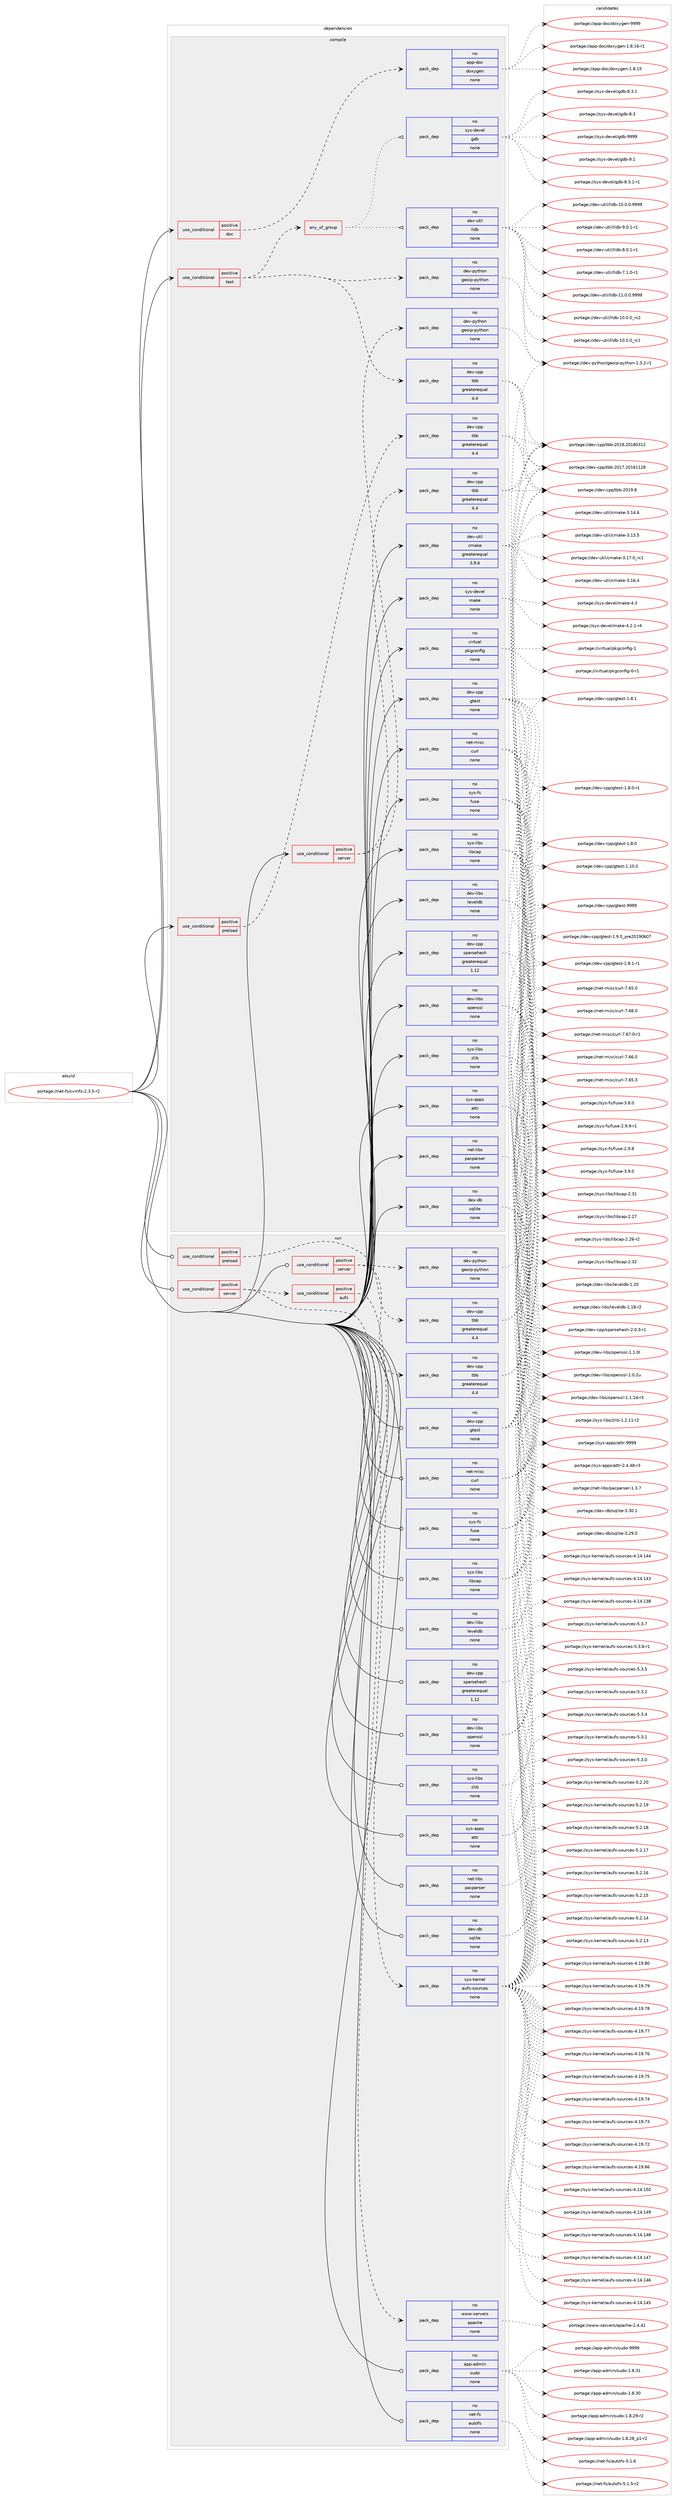 digraph prolog {

# *************
# Graph options
# *************

newrank=true;
concentrate=true;
compound=true;
graph [rankdir=LR,fontname=Helvetica,fontsize=10,ranksep=1.5];#, ranksep=2.5, nodesep=0.2];
edge  [arrowhead=vee];
node  [fontname=Helvetica,fontsize=10];

# **********
# The ebuild
# **********

subgraph cluster_leftcol {
color=gray;
rank=same;
label=<<i>ebuild</i>>;
id [label="portage://net-fs/cvmfs-2.3.5-r2", color=red, width=4, href="../net-fs/cvmfs-2.3.5-r2.svg"];
}

# ****************
# The dependencies
# ****************

subgraph cluster_midcol {
color=gray;
label=<<i>dependencies</i>>;
subgraph cluster_compile {
fillcolor="#eeeeee";
style=filled;
label=<<i>compile</i>>;
subgraph cond28926 {
dependency133233 [label=<<TABLE BORDER="0" CELLBORDER="1" CELLSPACING="0" CELLPADDING="4"><TR><TD ROWSPAN="3" CELLPADDING="10">use_conditional</TD></TR><TR><TD>positive</TD></TR><TR><TD>doc</TD></TR></TABLE>>, shape=none, color=red];
subgraph pack102016 {
dependency133234 [label=<<TABLE BORDER="0" CELLBORDER="1" CELLSPACING="0" CELLPADDING="4" WIDTH="220"><TR><TD ROWSPAN="6" CELLPADDING="30">pack_dep</TD></TR><TR><TD WIDTH="110">no</TD></TR><TR><TD>app-doc</TD></TR><TR><TD>doxygen</TD></TR><TR><TD>none</TD></TR><TR><TD></TD></TR></TABLE>>, shape=none, color=blue];
}
dependency133233:e -> dependency133234:w [weight=20,style="dashed",arrowhead="vee"];
}
id:e -> dependency133233:w [weight=20,style="solid",arrowhead="vee"];
subgraph cond28927 {
dependency133235 [label=<<TABLE BORDER="0" CELLBORDER="1" CELLSPACING="0" CELLPADDING="4"><TR><TD ROWSPAN="3" CELLPADDING="10">use_conditional</TD></TR><TR><TD>positive</TD></TR><TR><TD>preload</TD></TR></TABLE>>, shape=none, color=red];
subgraph pack102017 {
dependency133236 [label=<<TABLE BORDER="0" CELLBORDER="1" CELLSPACING="0" CELLPADDING="4" WIDTH="220"><TR><TD ROWSPAN="6" CELLPADDING="30">pack_dep</TD></TR><TR><TD WIDTH="110">no</TD></TR><TR><TD>dev-cpp</TD></TR><TR><TD>tbb</TD></TR><TR><TD>greaterequal</TD></TR><TR><TD>4.4</TD></TR></TABLE>>, shape=none, color=blue];
}
dependency133235:e -> dependency133236:w [weight=20,style="dashed",arrowhead="vee"];
}
id:e -> dependency133235:w [weight=20,style="solid",arrowhead="vee"];
subgraph cond28928 {
dependency133237 [label=<<TABLE BORDER="0" CELLBORDER="1" CELLSPACING="0" CELLPADDING="4"><TR><TD ROWSPAN="3" CELLPADDING="10">use_conditional</TD></TR><TR><TD>positive</TD></TR><TR><TD>server</TD></TR></TABLE>>, shape=none, color=red];
subgraph pack102018 {
dependency133238 [label=<<TABLE BORDER="0" CELLBORDER="1" CELLSPACING="0" CELLPADDING="4" WIDTH="220"><TR><TD ROWSPAN="6" CELLPADDING="30">pack_dep</TD></TR><TR><TD WIDTH="110">no</TD></TR><TR><TD>dev-cpp</TD></TR><TR><TD>tbb</TD></TR><TR><TD>greaterequal</TD></TR><TR><TD>4.4</TD></TR></TABLE>>, shape=none, color=blue];
}
dependency133237:e -> dependency133238:w [weight=20,style="dashed",arrowhead="vee"];
subgraph pack102019 {
dependency133239 [label=<<TABLE BORDER="0" CELLBORDER="1" CELLSPACING="0" CELLPADDING="4" WIDTH="220"><TR><TD ROWSPAN="6" CELLPADDING="30">pack_dep</TD></TR><TR><TD WIDTH="110">no</TD></TR><TR><TD>dev-python</TD></TR><TR><TD>geoip-python</TD></TR><TR><TD>none</TD></TR><TR><TD></TD></TR></TABLE>>, shape=none, color=blue];
}
dependency133237:e -> dependency133239:w [weight=20,style="dashed",arrowhead="vee"];
}
id:e -> dependency133237:w [weight=20,style="solid",arrowhead="vee"];
subgraph cond28929 {
dependency133240 [label=<<TABLE BORDER="0" CELLBORDER="1" CELLSPACING="0" CELLPADDING="4"><TR><TD ROWSPAN="3" CELLPADDING="10">use_conditional</TD></TR><TR><TD>positive</TD></TR><TR><TD>test</TD></TR></TABLE>>, shape=none, color=red];
subgraph pack102020 {
dependency133241 [label=<<TABLE BORDER="0" CELLBORDER="1" CELLSPACING="0" CELLPADDING="4" WIDTH="220"><TR><TD ROWSPAN="6" CELLPADDING="30">pack_dep</TD></TR><TR><TD WIDTH="110">no</TD></TR><TR><TD>dev-python</TD></TR><TR><TD>geoip-python</TD></TR><TR><TD>none</TD></TR><TR><TD></TD></TR></TABLE>>, shape=none, color=blue];
}
dependency133240:e -> dependency133241:w [weight=20,style="dashed",arrowhead="vee"];
subgraph pack102021 {
dependency133242 [label=<<TABLE BORDER="0" CELLBORDER="1" CELLSPACING="0" CELLPADDING="4" WIDTH="220"><TR><TD ROWSPAN="6" CELLPADDING="30">pack_dep</TD></TR><TR><TD WIDTH="110">no</TD></TR><TR><TD>dev-cpp</TD></TR><TR><TD>tbb</TD></TR><TR><TD>greaterequal</TD></TR><TR><TD>4.4</TD></TR></TABLE>>, shape=none, color=blue];
}
dependency133240:e -> dependency133242:w [weight=20,style="dashed",arrowhead="vee"];
subgraph any2164 {
dependency133243 [label=<<TABLE BORDER="0" CELLBORDER="1" CELLSPACING="0" CELLPADDING="4"><TR><TD CELLPADDING="10">any_of_group</TD></TR></TABLE>>, shape=none, color=red];subgraph pack102022 {
dependency133244 [label=<<TABLE BORDER="0" CELLBORDER="1" CELLSPACING="0" CELLPADDING="4" WIDTH="220"><TR><TD ROWSPAN="6" CELLPADDING="30">pack_dep</TD></TR><TR><TD WIDTH="110">no</TD></TR><TR><TD>sys-devel</TD></TR><TR><TD>gdb</TD></TR><TR><TD>none</TD></TR><TR><TD></TD></TR></TABLE>>, shape=none, color=blue];
}
dependency133243:e -> dependency133244:w [weight=20,style="dotted",arrowhead="oinv"];
subgraph pack102023 {
dependency133245 [label=<<TABLE BORDER="0" CELLBORDER="1" CELLSPACING="0" CELLPADDING="4" WIDTH="220"><TR><TD ROWSPAN="6" CELLPADDING="30">pack_dep</TD></TR><TR><TD WIDTH="110">no</TD></TR><TR><TD>dev-util</TD></TR><TR><TD>lldb</TD></TR><TR><TD>none</TD></TR><TR><TD></TD></TR></TABLE>>, shape=none, color=blue];
}
dependency133243:e -> dependency133245:w [weight=20,style="dotted",arrowhead="oinv"];
}
dependency133240:e -> dependency133243:w [weight=20,style="dashed",arrowhead="vee"];
}
id:e -> dependency133240:w [weight=20,style="solid",arrowhead="vee"];
subgraph pack102024 {
dependency133246 [label=<<TABLE BORDER="0" CELLBORDER="1" CELLSPACING="0" CELLPADDING="4" WIDTH="220"><TR><TD ROWSPAN="6" CELLPADDING="30">pack_dep</TD></TR><TR><TD WIDTH="110">no</TD></TR><TR><TD>dev-cpp</TD></TR><TR><TD>gtest</TD></TR><TR><TD>none</TD></TR><TR><TD></TD></TR></TABLE>>, shape=none, color=blue];
}
id:e -> dependency133246:w [weight=20,style="solid",arrowhead="vee"];
subgraph pack102025 {
dependency133247 [label=<<TABLE BORDER="0" CELLBORDER="1" CELLSPACING="0" CELLPADDING="4" WIDTH="220"><TR><TD ROWSPAN="6" CELLPADDING="30">pack_dep</TD></TR><TR><TD WIDTH="110">no</TD></TR><TR><TD>dev-cpp</TD></TR><TR><TD>sparsehash</TD></TR><TR><TD>greaterequal</TD></TR><TR><TD>1.12</TD></TR></TABLE>>, shape=none, color=blue];
}
id:e -> dependency133247:w [weight=20,style="solid",arrowhead="vee"];
subgraph pack102026 {
dependency133248 [label=<<TABLE BORDER="0" CELLBORDER="1" CELLSPACING="0" CELLPADDING="4" WIDTH="220"><TR><TD ROWSPAN="6" CELLPADDING="30">pack_dep</TD></TR><TR><TD WIDTH="110">no</TD></TR><TR><TD>dev-db</TD></TR><TR><TD>sqlite</TD></TR><TR><TD>none</TD></TR><TR><TD></TD></TR></TABLE>>, shape=none, color=blue];
}
id:e -> dependency133248:w [weight=20,style="solid",arrowhead="vee"];
subgraph pack102027 {
dependency133249 [label=<<TABLE BORDER="0" CELLBORDER="1" CELLSPACING="0" CELLPADDING="4" WIDTH="220"><TR><TD ROWSPAN="6" CELLPADDING="30">pack_dep</TD></TR><TR><TD WIDTH="110">no</TD></TR><TR><TD>dev-libs</TD></TR><TR><TD>leveldb</TD></TR><TR><TD>none</TD></TR><TR><TD></TD></TR></TABLE>>, shape=none, color=blue];
}
id:e -> dependency133249:w [weight=20,style="solid",arrowhead="vee"];
subgraph pack102028 {
dependency133250 [label=<<TABLE BORDER="0" CELLBORDER="1" CELLSPACING="0" CELLPADDING="4" WIDTH="220"><TR><TD ROWSPAN="6" CELLPADDING="30">pack_dep</TD></TR><TR><TD WIDTH="110">no</TD></TR><TR><TD>dev-libs</TD></TR><TR><TD>openssl</TD></TR><TR><TD>none</TD></TR><TR><TD></TD></TR></TABLE>>, shape=none, color=blue];
}
id:e -> dependency133250:w [weight=20,style="solid",arrowhead="vee"];
subgraph pack102029 {
dependency133251 [label=<<TABLE BORDER="0" CELLBORDER="1" CELLSPACING="0" CELLPADDING="4" WIDTH="220"><TR><TD ROWSPAN="6" CELLPADDING="30">pack_dep</TD></TR><TR><TD WIDTH="110">no</TD></TR><TR><TD>dev-util</TD></TR><TR><TD>cmake</TD></TR><TR><TD>greaterequal</TD></TR><TR><TD>3.9.6</TD></TR></TABLE>>, shape=none, color=blue];
}
id:e -> dependency133251:w [weight=20,style="solid",arrowhead="vee"];
subgraph pack102030 {
dependency133252 [label=<<TABLE BORDER="0" CELLBORDER="1" CELLSPACING="0" CELLPADDING="4" WIDTH="220"><TR><TD ROWSPAN="6" CELLPADDING="30">pack_dep</TD></TR><TR><TD WIDTH="110">no</TD></TR><TR><TD>net-libs</TD></TR><TR><TD>pacparser</TD></TR><TR><TD>none</TD></TR><TR><TD></TD></TR></TABLE>>, shape=none, color=blue];
}
id:e -> dependency133252:w [weight=20,style="solid",arrowhead="vee"];
subgraph pack102031 {
dependency133253 [label=<<TABLE BORDER="0" CELLBORDER="1" CELLSPACING="0" CELLPADDING="4" WIDTH="220"><TR><TD ROWSPAN="6" CELLPADDING="30">pack_dep</TD></TR><TR><TD WIDTH="110">no</TD></TR><TR><TD>net-misc</TD></TR><TR><TD>curl</TD></TR><TR><TD>none</TD></TR><TR><TD></TD></TR></TABLE>>, shape=none, color=blue];
}
id:e -> dependency133253:w [weight=20,style="solid",arrowhead="vee"];
subgraph pack102032 {
dependency133254 [label=<<TABLE BORDER="0" CELLBORDER="1" CELLSPACING="0" CELLPADDING="4" WIDTH="220"><TR><TD ROWSPAN="6" CELLPADDING="30">pack_dep</TD></TR><TR><TD WIDTH="110">no</TD></TR><TR><TD>sys-apps</TD></TR><TR><TD>attr</TD></TR><TR><TD>none</TD></TR><TR><TD></TD></TR></TABLE>>, shape=none, color=blue];
}
id:e -> dependency133254:w [weight=20,style="solid",arrowhead="vee"];
subgraph pack102033 {
dependency133255 [label=<<TABLE BORDER="0" CELLBORDER="1" CELLSPACING="0" CELLPADDING="4" WIDTH="220"><TR><TD ROWSPAN="6" CELLPADDING="30">pack_dep</TD></TR><TR><TD WIDTH="110">no</TD></TR><TR><TD>sys-devel</TD></TR><TR><TD>make</TD></TR><TR><TD>none</TD></TR><TR><TD></TD></TR></TABLE>>, shape=none, color=blue];
}
id:e -> dependency133255:w [weight=20,style="solid",arrowhead="vee"];
subgraph pack102034 {
dependency133256 [label=<<TABLE BORDER="0" CELLBORDER="1" CELLSPACING="0" CELLPADDING="4" WIDTH="220"><TR><TD ROWSPAN="6" CELLPADDING="30">pack_dep</TD></TR><TR><TD WIDTH="110">no</TD></TR><TR><TD>sys-fs</TD></TR><TR><TD>fuse</TD></TR><TR><TD>none</TD></TR><TR><TD></TD></TR></TABLE>>, shape=none, color=blue];
}
id:e -> dependency133256:w [weight=20,style="solid",arrowhead="vee"];
subgraph pack102035 {
dependency133257 [label=<<TABLE BORDER="0" CELLBORDER="1" CELLSPACING="0" CELLPADDING="4" WIDTH="220"><TR><TD ROWSPAN="6" CELLPADDING="30">pack_dep</TD></TR><TR><TD WIDTH="110">no</TD></TR><TR><TD>sys-libs</TD></TR><TR><TD>libcap</TD></TR><TR><TD>none</TD></TR><TR><TD></TD></TR></TABLE>>, shape=none, color=blue];
}
id:e -> dependency133257:w [weight=20,style="solid",arrowhead="vee"];
subgraph pack102036 {
dependency133258 [label=<<TABLE BORDER="0" CELLBORDER="1" CELLSPACING="0" CELLPADDING="4" WIDTH="220"><TR><TD ROWSPAN="6" CELLPADDING="30">pack_dep</TD></TR><TR><TD WIDTH="110">no</TD></TR><TR><TD>sys-libs</TD></TR><TR><TD>zlib</TD></TR><TR><TD>none</TD></TR><TR><TD></TD></TR></TABLE>>, shape=none, color=blue];
}
id:e -> dependency133258:w [weight=20,style="solid",arrowhead="vee"];
subgraph pack102037 {
dependency133259 [label=<<TABLE BORDER="0" CELLBORDER="1" CELLSPACING="0" CELLPADDING="4" WIDTH="220"><TR><TD ROWSPAN="6" CELLPADDING="30">pack_dep</TD></TR><TR><TD WIDTH="110">no</TD></TR><TR><TD>virtual</TD></TR><TR><TD>pkgconfig</TD></TR><TR><TD>none</TD></TR><TR><TD></TD></TR></TABLE>>, shape=none, color=blue];
}
id:e -> dependency133259:w [weight=20,style="solid",arrowhead="vee"];
}
subgraph cluster_compileandrun {
fillcolor="#eeeeee";
style=filled;
label=<<i>compile and run</i>>;
}
subgraph cluster_run {
fillcolor="#eeeeee";
style=filled;
label=<<i>run</i>>;
subgraph cond28930 {
dependency133260 [label=<<TABLE BORDER="0" CELLBORDER="1" CELLSPACING="0" CELLPADDING="4"><TR><TD ROWSPAN="3" CELLPADDING="10">use_conditional</TD></TR><TR><TD>positive</TD></TR><TR><TD>preload</TD></TR></TABLE>>, shape=none, color=red];
subgraph pack102038 {
dependency133261 [label=<<TABLE BORDER="0" CELLBORDER="1" CELLSPACING="0" CELLPADDING="4" WIDTH="220"><TR><TD ROWSPAN="6" CELLPADDING="30">pack_dep</TD></TR><TR><TD WIDTH="110">no</TD></TR><TR><TD>dev-cpp</TD></TR><TR><TD>tbb</TD></TR><TR><TD>greaterequal</TD></TR><TR><TD>4.4</TD></TR></TABLE>>, shape=none, color=blue];
}
dependency133260:e -> dependency133261:w [weight=20,style="dashed",arrowhead="vee"];
}
id:e -> dependency133260:w [weight=20,style="solid",arrowhead="odot"];
subgraph cond28931 {
dependency133262 [label=<<TABLE BORDER="0" CELLBORDER="1" CELLSPACING="0" CELLPADDING="4"><TR><TD ROWSPAN="3" CELLPADDING="10">use_conditional</TD></TR><TR><TD>positive</TD></TR><TR><TD>server</TD></TR></TABLE>>, shape=none, color=red];
subgraph cond28932 {
dependency133263 [label=<<TABLE BORDER="0" CELLBORDER="1" CELLSPACING="0" CELLPADDING="4"><TR><TD ROWSPAN="3" CELLPADDING="10">use_conditional</TD></TR><TR><TD>positive</TD></TR><TR><TD>aufs</TD></TR></TABLE>>, shape=none, color=red];
subgraph pack102039 {
dependency133264 [label=<<TABLE BORDER="0" CELLBORDER="1" CELLSPACING="0" CELLPADDING="4" WIDTH="220"><TR><TD ROWSPAN="6" CELLPADDING="30">pack_dep</TD></TR><TR><TD WIDTH="110">no</TD></TR><TR><TD>sys-kernel</TD></TR><TR><TD>aufs-sources</TD></TR><TR><TD>none</TD></TR><TR><TD></TD></TR></TABLE>>, shape=none, color=blue];
}
dependency133263:e -> dependency133264:w [weight=20,style="dashed",arrowhead="vee"];
}
dependency133262:e -> dependency133263:w [weight=20,style="dashed",arrowhead="vee"];
subgraph pack102040 {
dependency133265 [label=<<TABLE BORDER="0" CELLBORDER="1" CELLSPACING="0" CELLPADDING="4" WIDTH="220"><TR><TD ROWSPAN="6" CELLPADDING="30">pack_dep</TD></TR><TR><TD WIDTH="110">no</TD></TR><TR><TD>www-servers</TD></TR><TR><TD>apache</TD></TR><TR><TD>none</TD></TR><TR><TD></TD></TR></TABLE>>, shape=none, color=blue];
}
dependency133262:e -> dependency133265:w [weight=20,style="dashed",arrowhead="vee"];
}
id:e -> dependency133262:w [weight=20,style="solid",arrowhead="odot"];
subgraph cond28933 {
dependency133266 [label=<<TABLE BORDER="0" CELLBORDER="1" CELLSPACING="0" CELLPADDING="4"><TR><TD ROWSPAN="3" CELLPADDING="10">use_conditional</TD></TR><TR><TD>positive</TD></TR><TR><TD>server</TD></TR></TABLE>>, shape=none, color=red];
subgraph pack102041 {
dependency133267 [label=<<TABLE BORDER="0" CELLBORDER="1" CELLSPACING="0" CELLPADDING="4" WIDTH="220"><TR><TD ROWSPAN="6" CELLPADDING="30">pack_dep</TD></TR><TR><TD WIDTH="110">no</TD></TR><TR><TD>dev-cpp</TD></TR><TR><TD>tbb</TD></TR><TR><TD>greaterequal</TD></TR><TR><TD>4.4</TD></TR></TABLE>>, shape=none, color=blue];
}
dependency133266:e -> dependency133267:w [weight=20,style="dashed",arrowhead="vee"];
subgraph pack102042 {
dependency133268 [label=<<TABLE BORDER="0" CELLBORDER="1" CELLSPACING="0" CELLPADDING="4" WIDTH="220"><TR><TD ROWSPAN="6" CELLPADDING="30">pack_dep</TD></TR><TR><TD WIDTH="110">no</TD></TR><TR><TD>dev-python</TD></TR><TR><TD>geoip-python</TD></TR><TR><TD>none</TD></TR><TR><TD></TD></TR></TABLE>>, shape=none, color=blue];
}
dependency133266:e -> dependency133268:w [weight=20,style="dashed",arrowhead="vee"];
}
id:e -> dependency133266:w [weight=20,style="solid",arrowhead="odot"];
subgraph pack102043 {
dependency133269 [label=<<TABLE BORDER="0" CELLBORDER="1" CELLSPACING="0" CELLPADDING="4" WIDTH="220"><TR><TD ROWSPAN="6" CELLPADDING="30">pack_dep</TD></TR><TR><TD WIDTH="110">no</TD></TR><TR><TD>app-admin</TD></TR><TR><TD>sudo</TD></TR><TR><TD>none</TD></TR><TR><TD></TD></TR></TABLE>>, shape=none, color=blue];
}
id:e -> dependency133269:w [weight=20,style="solid",arrowhead="odot"];
subgraph pack102044 {
dependency133270 [label=<<TABLE BORDER="0" CELLBORDER="1" CELLSPACING="0" CELLPADDING="4" WIDTH="220"><TR><TD ROWSPAN="6" CELLPADDING="30">pack_dep</TD></TR><TR><TD WIDTH="110">no</TD></TR><TR><TD>dev-cpp</TD></TR><TR><TD>gtest</TD></TR><TR><TD>none</TD></TR><TR><TD></TD></TR></TABLE>>, shape=none, color=blue];
}
id:e -> dependency133270:w [weight=20,style="solid",arrowhead="odot"];
subgraph pack102045 {
dependency133271 [label=<<TABLE BORDER="0" CELLBORDER="1" CELLSPACING="0" CELLPADDING="4" WIDTH="220"><TR><TD ROWSPAN="6" CELLPADDING="30">pack_dep</TD></TR><TR><TD WIDTH="110">no</TD></TR><TR><TD>dev-cpp</TD></TR><TR><TD>sparsehash</TD></TR><TR><TD>greaterequal</TD></TR><TR><TD>1.12</TD></TR></TABLE>>, shape=none, color=blue];
}
id:e -> dependency133271:w [weight=20,style="solid",arrowhead="odot"];
subgraph pack102046 {
dependency133272 [label=<<TABLE BORDER="0" CELLBORDER="1" CELLSPACING="0" CELLPADDING="4" WIDTH="220"><TR><TD ROWSPAN="6" CELLPADDING="30">pack_dep</TD></TR><TR><TD WIDTH="110">no</TD></TR><TR><TD>dev-db</TD></TR><TR><TD>sqlite</TD></TR><TR><TD>none</TD></TR><TR><TD></TD></TR></TABLE>>, shape=none, color=blue];
}
id:e -> dependency133272:w [weight=20,style="solid",arrowhead="odot"];
subgraph pack102047 {
dependency133273 [label=<<TABLE BORDER="0" CELLBORDER="1" CELLSPACING="0" CELLPADDING="4" WIDTH="220"><TR><TD ROWSPAN="6" CELLPADDING="30">pack_dep</TD></TR><TR><TD WIDTH="110">no</TD></TR><TR><TD>dev-libs</TD></TR><TR><TD>leveldb</TD></TR><TR><TD>none</TD></TR><TR><TD></TD></TR></TABLE>>, shape=none, color=blue];
}
id:e -> dependency133273:w [weight=20,style="solid",arrowhead="odot"];
subgraph pack102048 {
dependency133274 [label=<<TABLE BORDER="0" CELLBORDER="1" CELLSPACING="0" CELLPADDING="4" WIDTH="220"><TR><TD ROWSPAN="6" CELLPADDING="30">pack_dep</TD></TR><TR><TD WIDTH="110">no</TD></TR><TR><TD>dev-libs</TD></TR><TR><TD>openssl</TD></TR><TR><TD>none</TD></TR><TR><TD></TD></TR></TABLE>>, shape=none, color=blue];
}
id:e -> dependency133274:w [weight=20,style="solid",arrowhead="odot"];
subgraph pack102049 {
dependency133275 [label=<<TABLE BORDER="0" CELLBORDER="1" CELLSPACING="0" CELLPADDING="4" WIDTH="220"><TR><TD ROWSPAN="6" CELLPADDING="30">pack_dep</TD></TR><TR><TD WIDTH="110">no</TD></TR><TR><TD>net-fs</TD></TR><TR><TD>autofs</TD></TR><TR><TD>none</TD></TR><TR><TD></TD></TR></TABLE>>, shape=none, color=blue];
}
id:e -> dependency133275:w [weight=20,style="solid",arrowhead="odot"];
subgraph pack102050 {
dependency133276 [label=<<TABLE BORDER="0" CELLBORDER="1" CELLSPACING="0" CELLPADDING="4" WIDTH="220"><TR><TD ROWSPAN="6" CELLPADDING="30">pack_dep</TD></TR><TR><TD WIDTH="110">no</TD></TR><TR><TD>net-libs</TD></TR><TR><TD>pacparser</TD></TR><TR><TD>none</TD></TR><TR><TD></TD></TR></TABLE>>, shape=none, color=blue];
}
id:e -> dependency133276:w [weight=20,style="solid",arrowhead="odot"];
subgraph pack102051 {
dependency133277 [label=<<TABLE BORDER="0" CELLBORDER="1" CELLSPACING="0" CELLPADDING="4" WIDTH="220"><TR><TD ROWSPAN="6" CELLPADDING="30">pack_dep</TD></TR><TR><TD WIDTH="110">no</TD></TR><TR><TD>net-misc</TD></TR><TR><TD>curl</TD></TR><TR><TD>none</TD></TR><TR><TD></TD></TR></TABLE>>, shape=none, color=blue];
}
id:e -> dependency133277:w [weight=20,style="solid",arrowhead="odot"];
subgraph pack102052 {
dependency133278 [label=<<TABLE BORDER="0" CELLBORDER="1" CELLSPACING="0" CELLPADDING="4" WIDTH="220"><TR><TD ROWSPAN="6" CELLPADDING="30">pack_dep</TD></TR><TR><TD WIDTH="110">no</TD></TR><TR><TD>sys-apps</TD></TR><TR><TD>attr</TD></TR><TR><TD>none</TD></TR><TR><TD></TD></TR></TABLE>>, shape=none, color=blue];
}
id:e -> dependency133278:w [weight=20,style="solid",arrowhead="odot"];
subgraph pack102053 {
dependency133279 [label=<<TABLE BORDER="0" CELLBORDER="1" CELLSPACING="0" CELLPADDING="4" WIDTH="220"><TR><TD ROWSPAN="6" CELLPADDING="30">pack_dep</TD></TR><TR><TD WIDTH="110">no</TD></TR><TR><TD>sys-fs</TD></TR><TR><TD>fuse</TD></TR><TR><TD>none</TD></TR><TR><TD></TD></TR></TABLE>>, shape=none, color=blue];
}
id:e -> dependency133279:w [weight=20,style="solid",arrowhead="odot"];
subgraph pack102054 {
dependency133280 [label=<<TABLE BORDER="0" CELLBORDER="1" CELLSPACING="0" CELLPADDING="4" WIDTH="220"><TR><TD ROWSPAN="6" CELLPADDING="30">pack_dep</TD></TR><TR><TD WIDTH="110">no</TD></TR><TR><TD>sys-libs</TD></TR><TR><TD>libcap</TD></TR><TR><TD>none</TD></TR><TR><TD></TD></TR></TABLE>>, shape=none, color=blue];
}
id:e -> dependency133280:w [weight=20,style="solid",arrowhead="odot"];
subgraph pack102055 {
dependency133281 [label=<<TABLE BORDER="0" CELLBORDER="1" CELLSPACING="0" CELLPADDING="4" WIDTH="220"><TR><TD ROWSPAN="6" CELLPADDING="30">pack_dep</TD></TR><TR><TD WIDTH="110">no</TD></TR><TR><TD>sys-libs</TD></TR><TR><TD>zlib</TD></TR><TR><TD>none</TD></TR><TR><TD></TD></TR></TABLE>>, shape=none, color=blue];
}
id:e -> dependency133281:w [weight=20,style="solid",arrowhead="odot"];
}
}

# **************
# The candidates
# **************

subgraph cluster_choices {
rank=same;
color=gray;
label=<<i>candidates</i>>;

subgraph choice102016 {
color=black;
nodesep=1;
choice971121124510011199471001111201211031011104557575757 [label="portage://app-doc/doxygen-9999", color=red, width=4,href="../app-doc/doxygen-9999.svg"];
choice97112112451001119947100111120121103101110454946564649544511449 [label="portage://app-doc/doxygen-1.8.16-r1", color=red, width=4,href="../app-doc/doxygen-1.8.16-r1.svg"];
choice9711211245100111994710011112012110310111045494656464953 [label="portage://app-doc/doxygen-1.8.15", color=red, width=4,href="../app-doc/doxygen-1.8.15.svg"];
dependency133234:e -> choice971121124510011199471001111201211031011104557575757:w [style=dotted,weight="100"];
dependency133234:e -> choice97112112451001119947100111120121103101110454946564649544511449:w [style=dotted,weight="100"];
dependency133234:e -> choice9711211245100111994710011112012110310111045494656464953:w [style=dotted,weight="100"];
}
subgraph choice102017 {
color=black;
nodesep=1;
choice100101118459911211247116989845504849574656 [label="portage://dev-cpp/tbb-2019.8", color=red, width=4,href="../dev-cpp/tbb-2019.8.svg"];
choice10010111845991121124711698984550484956465048495648514950 [label="portage://dev-cpp/tbb-2018.20180312", color=red, width=4,href="../dev-cpp/tbb-2018.20180312.svg"];
choice10010111845991121124711698984550484955465048495449495056 [label="portage://dev-cpp/tbb-2017.20161128", color=red, width=4,href="../dev-cpp/tbb-2017.20161128.svg"];
dependency133236:e -> choice100101118459911211247116989845504849574656:w [style=dotted,weight="100"];
dependency133236:e -> choice10010111845991121124711698984550484956465048495648514950:w [style=dotted,weight="100"];
dependency133236:e -> choice10010111845991121124711698984550484955465048495449495056:w [style=dotted,weight="100"];
}
subgraph choice102018 {
color=black;
nodesep=1;
choice100101118459911211247116989845504849574656 [label="portage://dev-cpp/tbb-2019.8", color=red, width=4,href="../dev-cpp/tbb-2019.8.svg"];
choice10010111845991121124711698984550484956465048495648514950 [label="portage://dev-cpp/tbb-2018.20180312", color=red, width=4,href="../dev-cpp/tbb-2018.20180312.svg"];
choice10010111845991121124711698984550484955465048495449495056 [label="portage://dev-cpp/tbb-2017.20161128", color=red, width=4,href="../dev-cpp/tbb-2017.20161128.svg"];
dependency133238:e -> choice100101118459911211247116989845504849574656:w [style=dotted,weight="100"];
dependency133238:e -> choice10010111845991121124711698984550484956465048495648514950:w [style=dotted,weight="100"];
dependency133238:e -> choice10010111845991121124711698984550484955465048495449495056:w [style=dotted,weight="100"];
}
subgraph choice102019 {
color=black;
nodesep=1;
choice1001011184511212111610411111047103101111105112451121211161041111104549465146504511449 [label="portage://dev-python/geoip-python-1.3.2-r1", color=red, width=4,href="../dev-python/geoip-python-1.3.2-r1.svg"];
dependency133239:e -> choice1001011184511212111610411111047103101111105112451121211161041111104549465146504511449:w [style=dotted,weight="100"];
}
subgraph choice102020 {
color=black;
nodesep=1;
choice1001011184511212111610411111047103101111105112451121211161041111104549465146504511449 [label="portage://dev-python/geoip-python-1.3.2-r1", color=red, width=4,href="../dev-python/geoip-python-1.3.2-r1.svg"];
dependency133241:e -> choice1001011184511212111610411111047103101111105112451121211161041111104549465146504511449:w [style=dotted,weight="100"];
}
subgraph choice102021 {
color=black;
nodesep=1;
choice100101118459911211247116989845504849574656 [label="portage://dev-cpp/tbb-2019.8", color=red, width=4,href="../dev-cpp/tbb-2019.8.svg"];
choice10010111845991121124711698984550484956465048495648514950 [label="portage://dev-cpp/tbb-2018.20180312", color=red, width=4,href="../dev-cpp/tbb-2018.20180312.svg"];
choice10010111845991121124711698984550484955465048495449495056 [label="portage://dev-cpp/tbb-2017.20161128", color=red, width=4,href="../dev-cpp/tbb-2017.20161128.svg"];
dependency133242:e -> choice100101118459911211247116989845504849574656:w [style=dotted,weight="100"];
dependency133242:e -> choice10010111845991121124711698984550484956465048495648514950:w [style=dotted,weight="100"];
dependency133242:e -> choice10010111845991121124711698984550484955465048495449495056:w [style=dotted,weight="100"];
}
subgraph choice102022 {
color=black;
nodesep=1;
choice1151211154510010111810110847103100984557575757 [label="portage://sys-devel/gdb-9999", color=red, width=4,href="../sys-devel/gdb-9999.svg"];
choice11512111545100101118101108471031009845574649 [label="portage://sys-devel/gdb-9.1", color=red, width=4,href="../sys-devel/gdb-9.1.svg"];
choice1151211154510010111810110847103100984556465146494511449 [label="portage://sys-devel/gdb-8.3.1-r1", color=red, width=4,href="../sys-devel/gdb-8.3.1-r1.svg"];
choice115121115451001011181011084710310098455646514649 [label="portage://sys-devel/gdb-8.3.1", color=red, width=4,href="../sys-devel/gdb-8.3.1.svg"];
choice11512111545100101118101108471031009845564651 [label="portage://sys-devel/gdb-8.3", color=red, width=4,href="../sys-devel/gdb-8.3.svg"];
dependency133244:e -> choice1151211154510010111810110847103100984557575757:w [style=dotted,weight="100"];
dependency133244:e -> choice11512111545100101118101108471031009845574649:w [style=dotted,weight="100"];
dependency133244:e -> choice1151211154510010111810110847103100984556465146494511449:w [style=dotted,weight="100"];
dependency133244:e -> choice115121115451001011181011084710310098455646514649:w [style=dotted,weight="100"];
dependency133244:e -> choice11512111545100101118101108471031009845564651:w [style=dotted,weight="100"];
}
subgraph choice102023 {
color=black;
nodesep=1;
choice1001011184511711610510847108108100984557464846494511449 [label="portage://dev-util/lldb-9.0.1-r1", color=red, width=4,href="../dev-util/lldb-9.0.1-r1.svg"];
choice1001011184511711610510847108108100984556464846494511449 [label="portage://dev-util/lldb-8.0.1-r1", color=red, width=4,href="../dev-util/lldb-8.0.1-r1.svg"];
choice1001011184511711610510847108108100984555464946484511449 [label="portage://dev-util/lldb-7.1.0-r1", color=red, width=4,href="../dev-util/lldb-7.1.0-r1.svg"];
choice100101118451171161051084710810810098454949464846484657575757 [label="portage://dev-util/lldb-11.0.0.9999", color=red, width=4,href="../dev-util/lldb-11.0.0.9999.svg"];
choice10010111845117116105108471081081009845494846484648951149950 [label="portage://dev-util/lldb-10.0.0_rc2", color=red, width=4,href="../dev-util/lldb-10.0.0_rc2.svg"];
choice10010111845117116105108471081081009845494846484648951149949 [label="portage://dev-util/lldb-10.0.0_rc1", color=red, width=4,href="../dev-util/lldb-10.0.0_rc1.svg"];
choice100101118451171161051084710810810098454948464846484657575757 [label="portage://dev-util/lldb-10.0.0.9999", color=red, width=4,href="../dev-util/lldb-10.0.0.9999.svg"];
dependency133245:e -> choice1001011184511711610510847108108100984557464846494511449:w [style=dotted,weight="100"];
dependency133245:e -> choice1001011184511711610510847108108100984556464846494511449:w [style=dotted,weight="100"];
dependency133245:e -> choice1001011184511711610510847108108100984555464946484511449:w [style=dotted,weight="100"];
dependency133245:e -> choice100101118451171161051084710810810098454949464846484657575757:w [style=dotted,weight="100"];
dependency133245:e -> choice10010111845117116105108471081081009845494846484648951149950:w [style=dotted,weight="100"];
dependency133245:e -> choice10010111845117116105108471081081009845494846484648951149949:w [style=dotted,weight="100"];
dependency133245:e -> choice100101118451171161051084710810810098454948464846484657575757:w [style=dotted,weight="100"];
}
subgraph choice102024 {
color=black;
nodesep=1;
choice1001011184599112112471031161011151164557575757 [label="portage://dev-cpp/gtest-9999", color=red, width=4,href="../dev-cpp/gtest-9999.svg"];
choice100101118459911211247103116101115116454946574648951121141015048495748544855 [label="portage://dev-cpp/gtest-1.9.0_pre20190607", color=red, width=4,href="../dev-cpp/gtest-1.9.0_pre20190607.svg"];
choice1001011184599112112471031161011151164549465646494511449 [label="portage://dev-cpp/gtest-1.8.1-r1", color=red, width=4,href="../dev-cpp/gtest-1.8.1-r1.svg"];
choice100101118459911211247103116101115116454946564649 [label="portage://dev-cpp/gtest-1.8.1", color=red, width=4,href="../dev-cpp/gtest-1.8.1.svg"];
choice1001011184599112112471031161011151164549465646484511449 [label="portage://dev-cpp/gtest-1.8.0-r1", color=red, width=4,href="../dev-cpp/gtest-1.8.0-r1.svg"];
choice100101118459911211247103116101115116454946564648 [label="portage://dev-cpp/gtest-1.8.0", color=red, width=4,href="../dev-cpp/gtest-1.8.0.svg"];
choice10010111845991121124710311610111511645494649484648 [label="portage://dev-cpp/gtest-1.10.0", color=red, width=4,href="../dev-cpp/gtest-1.10.0.svg"];
dependency133246:e -> choice1001011184599112112471031161011151164557575757:w [style=dotted,weight="100"];
dependency133246:e -> choice100101118459911211247103116101115116454946574648951121141015048495748544855:w [style=dotted,weight="100"];
dependency133246:e -> choice1001011184599112112471031161011151164549465646494511449:w [style=dotted,weight="100"];
dependency133246:e -> choice100101118459911211247103116101115116454946564649:w [style=dotted,weight="100"];
dependency133246:e -> choice1001011184599112112471031161011151164549465646484511449:w [style=dotted,weight="100"];
dependency133246:e -> choice100101118459911211247103116101115116454946564648:w [style=dotted,weight="100"];
dependency133246:e -> choice10010111845991121124710311610111511645494649484648:w [style=dotted,weight="100"];
}
subgraph choice102025 {
color=black;
nodesep=1;
choice10010111845991121124711511297114115101104971151044550464846514511449 [label="portage://dev-cpp/sparsehash-2.0.3-r1", color=red, width=4,href="../dev-cpp/sparsehash-2.0.3-r1.svg"];
dependency133247:e -> choice10010111845991121124711511297114115101104971151044550464846514511449:w [style=dotted,weight="100"];
}
subgraph choice102026 {
color=black;
nodesep=1;
choice10010111845100984711511310810511610145514651484649 [label="portage://dev-db/sqlite-3.30.1", color=red, width=4,href="../dev-db/sqlite-3.30.1.svg"];
choice10010111845100984711511310810511610145514650574648 [label="portage://dev-db/sqlite-3.29.0", color=red, width=4,href="../dev-db/sqlite-3.29.0.svg"];
dependency133248:e -> choice10010111845100984711511310810511610145514651484649:w [style=dotted,weight="100"];
dependency133248:e -> choice10010111845100984711511310810511610145514650574648:w [style=dotted,weight="100"];
}
subgraph choice102027 {
color=black;
nodesep=1;
choice100101118451081059811547108101118101108100984549465048 [label="portage://dev-libs/leveldb-1.20", color=red, width=4,href="../dev-libs/leveldb-1.20.svg"];
choice1001011184510810598115471081011181011081009845494649564511450 [label="portage://dev-libs/leveldb-1.18-r2", color=red, width=4,href="../dev-libs/leveldb-1.18-r2.svg"];
dependency133249:e -> choice100101118451081059811547108101118101108100984549465048:w [style=dotted,weight="100"];
dependency133249:e -> choice1001011184510810598115471081011181011081009845494649564511450:w [style=dotted,weight="100"];
}
subgraph choice102028 {
color=black;
nodesep=1;
choice1001011184510810598115471111121011101151151084549464946491004511451 [label="portage://dev-libs/openssl-1.1.1d-r3", color=red, width=4,href="../dev-libs/openssl-1.1.1d-r3.svg"];
choice100101118451081059811547111112101110115115108454946494648108 [label="portage://dev-libs/openssl-1.1.0l", color=red, width=4,href="../dev-libs/openssl-1.1.0l.svg"];
choice100101118451081059811547111112101110115115108454946484650117 [label="portage://dev-libs/openssl-1.0.2u", color=red, width=4,href="../dev-libs/openssl-1.0.2u.svg"];
dependency133250:e -> choice1001011184510810598115471111121011101151151084549464946491004511451:w [style=dotted,weight="100"];
dependency133250:e -> choice100101118451081059811547111112101110115115108454946494648108:w [style=dotted,weight="100"];
dependency133250:e -> choice100101118451081059811547111112101110115115108454946484650117:w [style=dotted,weight="100"];
}
subgraph choice102029 {
color=black;
nodesep=1;
choice1001011184511711610510847991099710710145514649554648951149949 [label="portage://dev-util/cmake-3.17.0_rc1", color=red, width=4,href="../dev-util/cmake-3.17.0_rc1.svg"];
choice1001011184511711610510847991099710710145514649544652 [label="portage://dev-util/cmake-3.16.4", color=red, width=4,href="../dev-util/cmake-3.16.4.svg"];
choice1001011184511711610510847991099710710145514649524654 [label="portage://dev-util/cmake-3.14.6", color=red, width=4,href="../dev-util/cmake-3.14.6.svg"];
choice1001011184511711610510847991099710710145514649514653 [label="portage://dev-util/cmake-3.13.5", color=red, width=4,href="../dev-util/cmake-3.13.5.svg"];
dependency133251:e -> choice1001011184511711610510847991099710710145514649554648951149949:w [style=dotted,weight="100"];
dependency133251:e -> choice1001011184511711610510847991099710710145514649544652:w [style=dotted,weight="100"];
dependency133251:e -> choice1001011184511711610510847991099710710145514649524654:w [style=dotted,weight="100"];
dependency133251:e -> choice1001011184511711610510847991099710710145514649514653:w [style=dotted,weight="100"];
}
subgraph choice102030 {
color=black;
nodesep=1;
choice110101116451081059811547112979911297114115101114454946514655 [label="portage://net-libs/pacparser-1.3.7", color=red, width=4,href="../net-libs/pacparser-1.3.7.svg"];
dependency133252:e -> choice110101116451081059811547112979911297114115101114454946514655:w [style=dotted,weight="100"];
}
subgraph choice102031 {
color=black;
nodesep=1;
choice1101011164510910511599479911711410845554654564648 [label="portage://net-misc/curl-7.68.0", color=red, width=4,href="../net-misc/curl-7.68.0.svg"];
choice11010111645109105115994799117114108455546545546484511449 [label="portage://net-misc/curl-7.67.0-r1", color=red, width=4,href="../net-misc/curl-7.67.0-r1.svg"];
choice1101011164510910511599479911711410845554654544648 [label="portage://net-misc/curl-7.66.0", color=red, width=4,href="../net-misc/curl-7.66.0.svg"];
choice1101011164510910511599479911711410845554654534651 [label="portage://net-misc/curl-7.65.3", color=red, width=4,href="../net-misc/curl-7.65.3.svg"];
choice1101011164510910511599479911711410845554654534648 [label="portage://net-misc/curl-7.65.0", color=red, width=4,href="../net-misc/curl-7.65.0.svg"];
dependency133253:e -> choice1101011164510910511599479911711410845554654564648:w [style=dotted,weight="100"];
dependency133253:e -> choice11010111645109105115994799117114108455546545546484511449:w [style=dotted,weight="100"];
dependency133253:e -> choice1101011164510910511599479911711410845554654544648:w [style=dotted,weight="100"];
dependency133253:e -> choice1101011164510910511599479911711410845554654534651:w [style=dotted,weight="100"];
dependency133253:e -> choice1101011164510910511599479911711410845554654534648:w [style=dotted,weight="100"];
}
subgraph choice102032 {
color=black;
nodesep=1;
choice115121115459711211211547971161161144557575757 [label="portage://sys-apps/attr-9999", color=red, width=4,href="../sys-apps/attr-9999.svg"];
choice11512111545971121121154797116116114455046524652564511451 [label="portage://sys-apps/attr-2.4.48-r3", color=red, width=4,href="../sys-apps/attr-2.4.48-r3.svg"];
dependency133254:e -> choice115121115459711211211547971161161144557575757:w [style=dotted,weight="100"];
dependency133254:e -> choice11512111545971121121154797116116114455046524652564511451:w [style=dotted,weight="100"];
}
subgraph choice102033 {
color=black;
nodesep=1;
choice11512111545100101118101108471099710710145524651 [label="portage://sys-devel/make-4.3", color=red, width=4,href="../sys-devel/make-4.3.svg"];
choice1151211154510010111810110847109971071014552465046494511452 [label="portage://sys-devel/make-4.2.1-r4", color=red, width=4,href="../sys-devel/make-4.2.1-r4.svg"];
dependency133255:e -> choice11512111545100101118101108471099710710145524651:w [style=dotted,weight="100"];
dependency133255:e -> choice1151211154510010111810110847109971071014552465046494511452:w [style=dotted,weight="100"];
}
subgraph choice102034 {
color=black;
nodesep=1;
choice1151211154510211547102117115101455146574648 [label="portage://sys-fs/fuse-3.9.0", color=red, width=4,href="../sys-fs/fuse-3.9.0.svg"];
choice1151211154510211547102117115101455146564648 [label="portage://sys-fs/fuse-3.8.0", color=red, width=4,href="../sys-fs/fuse-3.8.0.svg"];
choice11512111545102115471021171151014550465746574511449 [label="portage://sys-fs/fuse-2.9.9-r1", color=red, width=4,href="../sys-fs/fuse-2.9.9-r1.svg"];
choice1151211154510211547102117115101455046574656 [label="portage://sys-fs/fuse-2.9.8", color=red, width=4,href="../sys-fs/fuse-2.9.8.svg"];
dependency133256:e -> choice1151211154510211547102117115101455146574648:w [style=dotted,weight="100"];
dependency133256:e -> choice1151211154510211547102117115101455146564648:w [style=dotted,weight="100"];
dependency133256:e -> choice11512111545102115471021171151014550465746574511449:w [style=dotted,weight="100"];
dependency133256:e -> choice1151211154510211547102117115101455046574656:w [style=dotted,weight="100"];
}
subgraph choice102035 {
color=black;
nodesep=1;
choice1151211154510810598115471081059899971124550465150 [label="portage://sys-libs/libcap-2.32", color=red, width=4,href="../sys-libs/libcap-2.32.svg"];
choice1151211154510810598115471081059899971124550465149 [label="portage://sys-libs/libcap-2.31", color=red, width=4,href="../sys-libs/libcap-2.31.svg"];
choice1151211154510810598115471081059899971124550465055 [label="portage://sys-libs/libcap-2.27", color=red, width=4,href="../sys-libs/libcap-2.27.svg"];
choice11512111545108105981154710810598999711245504650544511450 [label="portage://sys-libs/libcap-2.26-r2", color=red, width=4,href="../sys-libs/libcap-2.26-r2.svg"];
dependency133257:e -> choice1151211154510810598115471081059899971124550465150:w [style=dotted,weight="100"];
dependency133257:e -> choice1151211154510810598115471081059899971124550465149:w [style=dotted,weight="100"];
dependency133257:e -> choice1151211154510810598115471081059899971124550465055:w [style=dotted,weight="100"];
dependency133257:e -> choice11512111545108105981154710810598999711245504650544511450:w [style=dotted,weight="100"];
}
subgraph choice102036 {
color=black;
nodesep=1;
choice11512111545108105981154712210810598454946504649494511450 [label="portage://sys-libs/zlib-1.2.11-r2", color=red, width=4,href="../sys-libs/zlib-1.2.11-r2.svg"];
dependency133258:e -> choice11512111545108105981154712210810598454946504649494511450:w [style=dotted,weight="100"];
}
subgraph choice102037 {
color=black;
nodesep=1;
choice1181051141161179710847112107103991111101021051034549 [label="portage://virtual/pkgconfig-1", color=red, width=4,href="../virtual/pkgconfig-1.svg"];
choice11810511411611797108471121071039911111010210510345484511449 [label="portage://virtual/pkgconfig-0-r1", color=red, width=4,href="../virtual/pkgconfig-0-r1.svg"];
dependency133259:e -> choice1181051141161179710847112107103991111101021051034549:w [style=dotted,weight="100"];
dependency133259:e -> choice11810511411611797108471121071039911111010210510345484511449:w [style=dotted,weight="100"];
}
subgraph choice102038 {
color=black;
nodesep=1;
choice100101118459911211247116989845504849574656 [label="portage://dev-cpp/tbb-2019.8", color=red, width=4,href="../dev-cpp/tbb-2019.8.svg"];
choice10010111845991121124711698984550484956465048495648514950 [label="portage://dev-cpp/tbb-2018.20180312", color=red, width=4,href="../dev-cpp/tbb-2018.20180312.svg"];
choice10010111845991121124711698984550484955465048495449495056 [label="portage://dev-cpp/tbb-2017.20161128", color=red, width=4,href="../dev-cpp/tbb-2017.20161128.svg"];
dependency133261:e -> choice100101118459911211247116989845504849574656:w [style=dotted,weight="100"];
dependency133261:e -> choice10010111845991121124711698984550484956465048495648514950:w [style=dotted,weight="100"];
dependency133261:e -> choice10010111845991121124711698984550484955465048495449495056:w [style=dotted,weight="100"];
}
subgraph choice102039 {
color=black;
nodesep=1;
choice1151211154510710111411010110847971171021154511511111711499101115455346514655 [label="portage://sys-kernel/aufs-sources-5.3.7", color=red, width=4,href="../sys-kernel/aufs-sources-5.3.7.svg"];
choice11512111545107101114110101108479711710211545115111117114991011154553465146544511449 [label="portage://sys-kernel/aufs-sources-5.3.6-r1", color=red, width=4,href="../sys-kernel/aufs-sources-5.3.6-r1.svg"];
choice1151211154510710111411010110847971171021154511511111711499101115455346514653 [label="portage://sys-kernel/aufs-sources-5.3.5", color=red, width=4,href="../sys-kernel/aufs-sources-5.3.5.svg"];
choice1151211154510710111411010110847971171021154511511111711499101115455346514652 [label="portage://sys-kernel/aufs-sources-5.3.4", color=red, width=4,href="../sys-kernel/aufs-sources-5.3.4.svg"];
choice1151211154510710111411010110847971171021154511511111711499101115455346514650 [label="portage://sys-kernel/aufs-sources-5.3.2", color=red, width=4,href="../sys-kernel/aufs-sources-5.3.2.svg"];
choice1151211154510710111411010110847971171021154511511111711499101115455346514649 [label="portage://sys-kernel/aufs-sources-5.3.1", color=red, width=4,href="../sys-kernel/aufs-sources-5.3.1.svg"];
choice1151211154510710111411010110847971171021154511511111711499101115455346514648 [label="portage://sys-kernel/aufs-sources-5.3.0", color=red, width=4,href="../sys-kernel/aufs-sources-5.3.0.svg"];
choice115121115451071011141101011084797117102115451151111171149910111545534650465048 [label="portage://sys-kernel/aufs-sources-5.2.20", color=red, width=4,href="../sys-kernel/aufs-sources-5.2.20.svg"];
choice115121115451071011141101011084797117102115451151111171149910111545534650464957 [label="portage://sys-kernel/aufs-sources-5.2.19", color=red, width=4,href="../sys-kernel/aufs-sources-5.2.19.svg"];
choice115121115451071011141101011084797117102115451151111171149910111545534650464956 [label="portage://sys-kernel/aufs-sources-5.2.18", color=red, width=4,href="../sys-kernel/aufs-sources-5.2.18.svg"];
choice115121115451071011141101011084797117102115451151111171149910111545534650464955 [label="portage://sys-kernel/aufs-sources-5.2.17", color=red, width=4,href="../sys-kernel/aufs-sources-5.2.17.svg"];
choice115121115451071011141101011084797117102115451151111171149910111545534650464954 [label="portage://sys-kernel/aufs-sources-5.2.16", color=red, width=4,href="../sys-kernel/aufs-sources-5.2.16.svg"];
choice115121115451071011141101011084797117102115451151111171149910111545534650464953 [label="portage://sys-kernel/aufs-sources-5.2.15", color=red, width=4,href="../sys-kernel/aufs-sources-5.2.15.svg"];
choice115121115451071011141101011084797117102115451151111171149910111545534650464952 [label="portage://sys-kernel/aufs-sources-5.2.14", color=red, width=4,href="../sys-kernel/aufs-sources-5.2.14.svg"];
choice115121115451071011141101011084797117102115451151111171149910111545534650464951 [label="portage://sys-kernel/aufs-sources-5.2.13", color=red, width=4,href="../sys-kernel/aufs-sources-5.2.13.svg"];
choice11512111545107101114110101108479711710211545115111117114991011154552464957465648 [label="portage://sys-kernel/aufs-sources-4.19.80", color=red, width=4,href="../sys-kernel/aufs-sources-4.19.80.svg"];
choice11512111545107101114110101108479711710211545115111117114991011154552464957465557 [label="portage://sys-kernel/aufs-sources-4.19.79", color=red, width=4,href="../sys-kernel/aufs-sources-4.19.79.svg"];
choice11512111545107101114110101108479711710211545115111117114991011154552464957465556 [label="portage://sys-kernel/aufs-sources-4.19.78", color=red, width=4,href="../sys-kernel/aufs-sources-4.19.78.svg"];
choice11512111545107101114110101108479711710211545115111117114991011154552464957465555 [label="portage://sys-kernel/aufs-sources-4.19.77", color=red, width=4,href="../sys-kernel/aufs-sources-4.19.77.svg"];
choice11512111545107101114110101108479711710211545115111117114991011154552464957465554 [label="portage://sys-kernel/aufs-sources-4.19.76", color=red, width=4,href="../sys-kernel/aufs-sources-4.19.76.svg"];
choice11512111545107101114110101108479711710211545115111117114991011154552464957465553 [label="portage://sys-kernel/aufs-sources-4.19.75", color=red, width=4,href="../sys-kernel/aufs-sources-4.19.75.svg"];
choice11512111545107101114110101108479711710211545115111117114991011154552464957465552 [label="portage://sys-kernel/aufs-sources-4.19.74", color=red, width=4,href="../sys-kernel/aufs-sources-4.19.74.svg"];
choice11512111545107101114110101108479711710211545115111117114991011154552464957465551 [label="portage://sys-kernel/aufs-sources-4.19.73", color=red, width=4,href="../sys-kernel/aufs-sources-4.19.73.svg"];
choice11512111545107101114110101108479711710211545115111117114991011154552464957465550 [label="portage://sys-kernel/aufs-sources-4.19.72", color=red, width=4,href="../sys-kernel/aufs-sources-4.19.72.svg"];
choice11512111545107101114110101108479711710211545115111117114991011154552464957465454 [label="portage://sys-kernel/aufs-sources-4.19.66", color=red, width=4,href="../sys-kernel/aufs-sources-4.19.66.svg"];
choice1151211154510710111411010110847971171021154511511111711499101115455246495246495348 [label="portage://sys-kernel/aufs-sources-4.14.150", color=red, width=4,href="../sys-kernel/aufs-sources-4.14.150.svg"];
choice1151211154510710111411010110847971171021154511511111711499101115455246495246495257 [label="portage://sys-kernel/aufs-sources-4.14.149", color=red, width=4,href="../sys-kernel/aufs-sources-4.14.149.svg"];
choice1151211154510710111411010110847971171021154511511111711499101115455246495246495256 [label="portage://sys-kernel/aufs-sources-4.14.148", color=red, width=4,href="../sys-kernel/aufs-sources-4.14.148.svg"];
choice1151211154510710111411010110847971171021154511511111711499101115455246495246495255 [label="portage://sys-kernel/aufs-sources-4.14.147", color=red, width=4,href="../sys-kernel/aufs-sources-4.14.147.svg"];
choice1151211154510710111411010110847971171021154511511111711499101115455246495246495254 [label="portage://sys-kernel/aufs-sources-4.14.146", color=red, width=4,href="../sys-kernel/aufs-sources-4.14.146.svg"];
choice1151211154510710111411010110847971171021154511511111711499101115455246495246495253 [label="portage://sys-kernel/aufs-sources-4.14.145", color=red, width=4,href="../sys-kernel/aufs-sources-4.14.145.svg"];
choice1151211154510710111411010110847971171021154511511111711499101115455246495246495252 [label="portage://sys-kernel/aufs-sources-4.14.144", color=red, width=4,href="../sys-kernel/aufs-sources-4.14.144.svg"];
choice1151211154510710111411010110847971171021154511511111711499101115455246495246495251 [label="portage://sys-kernel/aufs-sources-4.14.143", color=red, width=4,href="../sys-kernel/aufs-sources-4.14.143.svg"];
choice1151211154510710111411010110847971171021154511511111711499101115455246495246495156 [label="portage://sys-kernel/aufs-sources-4.14.138", color=red, width=4,href="../sys-kernel/aufs-sources-4.14.138.svg"];
dependency133264:e -> choice1151211154510710111411010110847971171021154511511111711499101115455346514655:w [style=dotted,weight="100"];
dependency133264:e -> choice11512111545107101114110101108479711710211545115111117114991011154553465146544511449:w [style=dotted,weight="100"];
dependency133264:e -> choice1151211154510710111411010110847971171021154511511111711499101115455346514653:w [style=dotted,weight="100"];
dependency133264:e -> choice1151211154510710111411010110847971171021154511511111711499101115455346514652:w [style=dotted,weight="100"];
dependency133264:e -> choice1151211154510710111411010110847971171021154511511111711499101115455346514650:w [style=dotted,weight="100"];
dependency133264:e -> choice1151211154510710111411010110847971171021154511511111711499101115455346514649:w [style=dotted,weight="100"];
dependency133264:e -> choice1151211154510710111411010110847971171021154511511111711499101115455346514648:w [style=dotted,weight="100"];
dependency133264:e -> choice115121115451071011141101011084797117102115451151111171149910111545534650465048:w [style=dotted,weight="100"];
dependency133264:e -> choice115121115451071011141101011084797117102115451151111171149910111545534650464957:w [style=dotted,weight="100"];
dependency133264:e -> choice115121115451071011141101011084797117102115451151111171149910111545534650464956:w [style=dotted,weight="100"];
dependency133264:e -> choice115121115451071011141101011084797117102115451151111171149910111545534650464955:w [style=dotted,weight="100"];
dependency133264:e -> choice115121115451071011141101011084797117102115451151111171149910111545534650464954:w [style=dotted,weight="100"];
dependency133264:e -> choice115121115451071011141101011084797117102115451151111171149910111545534650464953:w [style=dotted,weight="100"];
dependency133264:e -> choice115121115451071011141101011084797117102115451151111171149910111545534650464952:w [style=dotted,weight="100"];
dependency133264:e -> choice115121115451071011141101011084797117102115451151111171149910111545534650464951:w [style=dotted,weight="100"];
dependency133264:e -> choice11512111545107101114110101108479711710211545115111117114991011154552464957465648:w [style=dotted,weight="100"];
dependency133264:e -> choice11512111545107101114110101108479711710211545115111117114991011154552464957465557:w [style=dotted,weight="100"];
dependency133264:e -> choice11512111545107101114110101108479711710211545115111117114991011154552464957465556:w [style=dotted,weight="100"];
dependency133264:e -> choice11512111545107101114110101108479711710211545115111117114991011154552464957465555:w [style=dotted,weight="100"];
dependency133264:e -> choice11512111545107101114110101108479711710211545115111117114991011154552464957465554:w [style=dotted,weight="100"];
dependency133264:e -> choice11512111545107101114110101108479711710211545115111117114991011154552464957465553:w [style=dotted,weight="100"];
dependency133264:e -> choice11512111545107101114110101108479711710211545115111117114991011154552464957465552:w [style=dotted,weight="100"];
dependency133264:e -> choice11512111545107101114110101108479711710211545115111117114991011154552464957465551:w [style=dotted,weight="100"];
dependency133264:e -> choice11512111545107101114110101108479711710211545115111117114991011154552464957465550:w [style=dotted,weight="100"];
dependency133264:e -> choice11512111545107101114110101108479711710211545115111117114991011154552464957465454:w [style=dotted,weight="100"];
dependency133264:e -> choice1151211154510710111411010110847971171021154511511111711499101115455246495246495348:w [style=dotted,weight="100"];
dependency133264:e -> choice1151211154510710111411010110847971171021154511511111711499101115455246495246495257:w [style=dotted,weight="100"];
dependency133264:e -> choice1151211154510710111411010110847971171021154511511111711499101115455246495246495256:w [style=dotted,weight="100"];
dependency133264:e -> choice1151211154510710111411010110847971171021154511511111711499101115455246495246495255:w [style=dotted,weight="100"];
dependency133264:e -> choice1151211154510710111411010110847971171021154511511111711499101115455246495246495254:w [style=dotted,weight="100"];
dependency133264:e -> choice1151211154510710111411010110847971171021154511511111711499101115455246495246495253:w [style=dotted,weight="100"];
dependency133264:e -> choice1151211154510710111411010110847971171021154511511111711499101115455246495246495252:w [style=dotted,weight="100"];
dependency133264:e -> choice1151211154510710111411010110847971171021154511511111711499101115455246495246495251:w [style=dotted,weight="100"];
dependency133264:e -> choice1151211154510710111411010110847971171021154511511111711499101115455246495246495156:w [style=dotted,weight="100"];
}
subgraph choice102040 {
color=black;
nodesep=1;
choice119119119451151011141181011141154797112979910410145504652465249 [label="portage://www-servers/apache-2.4.41", color=red, width=4,href="../www-servers/apache-2.4.41.svg"];
dependency133265:e -> choice119119119451151011141181011141154797112979910410145504652465249:w [style=dotted,weight="100"];
}
subgraph choice102041 {
color=black;
nodesep=1;
choice100101118459911211247116989845504849574656 [label="portage://dev-cpp/tbb-2019.8", color=red, width=4,href="../dev-cpp/tbb-2019.8.svg"];
choice10010111845991121124711698984550484956465048495648514950 [label="portage://dev-cpp/tbb-2018.20180312", color=red, width=4,href="../dev-cpp/tbb-2018.20180312.svg"];
choice10010111845991121124711698984550484955465048495449495056 [label="portage://dev-cpp/tbb-2017.20161128", color=red, width=4,href="../dev-cpp/tbb-2017.20161128.svg"];
dependency133267:e -> choice100101118459911211247116989845504849574656:w [style=dotted,weight="100"];
dependency133267:e -> choice10010111845991121124711698984550484956465048495648514950:w [style=dotted,weight="100"];
dependency133267:e -> choice10010111845991121124711698984550484955465048495449495056:w [style=dotted,weight="100"];
}
subgraph choice102042 {
color=black;
nodesep=1;
choice1001011184511212111610411111047103101111105112451121211161041111104549465146504511449 [label="portage://dev-python/geoip-python-1.3.2-r1", color=red, width=4,href="../dev-python/geoip-python-1.3.2-r1.svg"];
dependency133268:e -> choice1001011184511212111610411111047103101111105112451121211161041111104549465146504511449:w [style=dotted,weight="100"];
}
subgraph choice102043 {
color=black;
nodesep=1;
choice971121124597100109105110471151171001114557575757 [label="portage://app-admin/sudo-9999", color=red, width=4,href="../app-admin/sudo-9999.svg"];
choice9711211245971001091051104711511710011145494656465149 [label="portage://app-admin/sudo-1.8.31", color=red, width=4,href="../app-admin/sudo-1.8.31.svg"];
choice9711211245971001091051104711511710011145494656465148 [label="portage://app-admin/sudo-1.8.30", color=red, width=4,href="../app-admin/sudo-1.8.30.svg"];
choice97112112459710010910511047115117100111454946564650574511450 [label="portage://app-admin/sudo-1.8.29-r2", color=red, width=4,href="../app-admin/sudo-1.8.29-r2.svg"];
choice971121124597100109105110471151171001114549465646505695112494511450 [label="portage://app-admin/sudo-1.8.28_p1-r2", color=red, width=4,href="../app-admin/sudo-1.8.28_p1-r2.svg"];
dependency133269:e -> choice971121124597100109105110471151171001114557575757:w [style=dotted,weight="100"];
dependency133269:e -> choice9711211245971001091051104711511710011145494656465149:w [style=dotted,weight="100"];
dependency133269:e -> choice9711211245971001091051104711511710011145494656465148:w [style=dotted,weight="100"];
dependency133269:e -> choice97112112459710010910511047115117100111454946564650574511450:w [style=dotted,weight="100"];
dependency133269:e -> choice971121124597100109105110471151171001114549465646505695112494511450:w [style=dotted,weight="100"];
}
subgraph choice102044 {
color=black;
nodesep=1;
choice1001011184599112112471031161011151164557575757 [label="portage://dev-cpp/gtest-9999", color=red, width=4,href="../dev-cpp/gtest-9999.svg"];
choice100101118459911211247103116101115116454946574648951121141015048495748544855 [label="portage://dev-cpp/gtest-1.9.0_pre20190607", color=red, width=4,href="../dev-cpp/gtest-1.9.0_pre20190607.svg"];
choice1001011184599112112471031161011151164549465646494511449 [label="portage://dev-cpp/gtest-1.8.1-r1", color=red, width=4,href="../dev-cpp/gtest-1.8.1-r1.svg"];
choice100101118459911211247103116101115116454946564649 [label="portage://dev-cpp/gtest-1.8.1", color=red, width=4,href="../dev-cpp/gtest-1.8.1.svg"];
choice1001011184599112112471031161011151164549465646484511449 [label="portage://dev-cpp/gtest-1.8.0-r1", color=red, width=4,href="../dev-cpp/gtest-1.8.0-r1.svg"];
choice100101118459911211247103116101115116454946564648 [label="portage://dev-cpp/gtest-1.8.0", color=red, width=4,href="../dev-cpp/gtest-1.8.0.svg"];
choice10010111845991121124710311610111511645494649484648 [label="portage://dev-cpp/gtest-1.10.0", color=red, width=4,href="../dev-cpp/gtest-1.10.0.svg"];
dependency133270:e -> choice1001011184599112112471031161011151164557575757:w [style=dotted,weight="100"];
dependency133270:e -> choice100101118459911211247103116101115116454946574648951121141015048495748544855:w [style=dotted,weight="100"];
dependency133270:e -> choice1001011184599112112471031161011151164549465646494511449:w [style=dotted,weight="100"];
dependency133270:e -> choice100101118459911211247103116101115116454946564649:w [style=dotted,weight="100"];
dependency133270:e -> choice1001011184599112112471031161011151164549465646484511449:w [style=dotted,weight="100"];
dependency133270:e -> choice100101118459911211247103116101115116454946564648:w [style=dotted,weight="100"];
dependency133270:e -> choice10010111845991121124710311610111511645494649484648:w [style=dotted,weight="100"];
}
subgraph choice102045 {
color=black;
nodesep=1;
choice10010111845991121124711511297114115101104971151044550464846514511449 [label="portage://dev-cpp/sparsehash-2.0.3-r1", color=red, width=4,href="../dev-cpp/sparsehash-2.0.3-r1.svg"];
dependency133271:e -> choice10010111845991121124711511297114115101104971151044550464846514511449:w [style=dotted,weight="100"];
}
subgraph choice102046 {
color=black;
nodesep=1;
choice10010111845100984711511310810511610145514651484649 [label="portage://dev-db/sqlite-3.30.1", color=red, width=4,href="../dev-db/sqlite-3.30.1.svg"];
choice10010111845100984711511310810511610145514650574648 [label="portage://dev-db/sqlite-3.29.0", color=red, width=4,href="../dev-db/sqlite-3.29.0.svg"];
dependency133272:e -> choice10010111845100984711511310810511610145514651484649:w [style=dotted,weight="100"];
dependency133272:e -> choice10010111845100984711511310810511610145514650574648:w [style=dotted,weight="100"];
}
subgraph choice102047 {
color=black;
nodesep=1;
choice100101118451081059811547108101118101108100984549465048 [label="portage://dev-libs/leveldb-1.20", color=red, width=4,href="../dev-libs/leveldb-1.20.svg"];
choice1001011184510810598115471081011181011081009845494649564511450 [label="portage://dev-libs/leveldb-1.18-r2", color=red, width=4,href="../dev-libs/leveldb-1.18-r2.svg"];
dependency133273:e -> choice100101118451081059811547108101118101108100984549465048:w [style=dotted,weight="100"];
dependency133273:e -> choice1001011184510810598115471081011181011081009845494649564511450:w [style=dotted,weight="100"];
}
subgraph choice102048 {
color=black;
nodesep=1;
choice1001011184510810598115471111121011101151151084549464946491004511451 [label="portage://dev-libs/openssl-1.1.1d-r3", color=red, width=4,href="../dev-libs/openssl-1.1.1d-r3.svg"];
choice100101118451081059811547111112101110115115108454946494648108 [label="portage://dev-libs/openssl-1.1.0l", color=red, width=4,href="../dev-libs/openssl-1.1.0l.svg"];
choice100101118451081059811547111112101110115115108454946484650117 [label="portage://dev-libs/openssl-1.0.2u", color=red, width=4,href="../dev-libs/openssl-1.0.2u.svg"];
dependency133274:e -> choice1001011184510810598115471111121011101151151084549464946491004511451:w [style=dotted,weight="100"];
dependency133274:e -> choice100101118451081059811547111112101110115115108454946494648108:w [style=dotted,weight="100"];
dependency133274:e -> choice100101118451081059811547111112101110115115108454946484650117:w [style=dotted,weight="100"];
}
subgraph choice102049 {
color=black;
nodesep=1;
choice110101116451021154797117116111102115455346494654 [label="portage://net-fs/autofs-5.1.6", color=red, width=4,href="../net-fs/autofs-5.1.6.svg"];
choice1101011164510211547971171161111021154553464946534511450 [label="portage://net-fs/autofs-5.1.5-r2", color=red, width=4,href="../net-fs/autofs-5.1.5-r2.svg"];
dependency133275:e -> choice110101116451021154797117116111102115455346494654:w [style=dotted,weight="100"];
dependency133275:e -> choice1101011164510211547971171161111021154553464946534511450:w [style=dotted,weight="100"];
}
subgraph choice102050 {
color=black;
nodesep=1;
choice110101116451081059811547112979911297114115101114454946514655 [label="portage://net-libs/pacparser-1.3.7", color=red, width=4,href="../net-libs/pacparser-1.3.7.svg"];
dependency133276:e -> choice110101116451081059811547112979911297114115101114454946514655:w [style=dotted,weight="100"];
}
subgraph choice102051 {
color=black;
nodesep=1;
choice1101011164510910511599479911711410845554654564648 [label="portage://net-misc/curl-7.68.0", color=red, width=4,href="../net-misc/curl-7.68.0.svg"];
choice11010111645109105115994799117114108455546545546484511449 [label="portage://net-misc/curl-7.67.0-r1", color=red, width=4,href="../net-misc/curl-7.67.0-r1.svg"];
choice1101011164510910511599479911711410845554654544648 [label="portage://net-misc/curl-7.66.0", color=red, width=4,href="../net-misc/curl-7.66.0.svg"];
choice1101011164510910511599479911711410845554654534651 [label="portage://net-misc/curl-7.65.3", color=red, width=4,href="../net-misc/curl-7.65.3.svg"];
choice1101011164510910511599479911711410845554654534648 [label="portage://net-misc/curl-7.65.0", color=red, width=4,href="../net-misc/curl-7.65.0.svg"];
dependency133277:e -> choice1101011164510910511599479911711410845554654564648:w [style=dotted,weight="100"];
dependency133277:e -> choice11010111645109105115994799117114108455546545546484511449:w [style=dotted,weight="100"];
dependency133277:e -> choice1101011164510910511599479911711410845554654544648:w [style=dotted,weight="100"];
dependency133277:e -> choice1101011164510910511599479911711410845554654534651:w [style=dotted,weight="100"];
dependency133277:e -> choice1101011164510910511599479911711410845554654534648:w [style=dotted,weight="100"];
}
subgraph choice102052 {
color=black;
nodesep=1;
choice115121115459711211211547971161161144557575757 [label="portage://sys-apps/attr-9999", color=red, width=4,href="../sys-apps/attr-9999.svg"];
choice11512111545971121121154797116116114455046524652564511451 [label="portage://sys-apps/attr-2.4.48-r3", color=red, width=4,href="../sys-apps/attr-2.4.48-r3.svg"];
dependency133278:e -> choice115121115459711211211547971161161144557575757:w [style=dotted,weight="100"];
dependency133278:e -> choice11512111545971121121154797116116114455046524652564511451:w [style=dotted,weight="100"];
}
subgraph choice102053 {
color=black;
nodesep=1;
choice1151211154510211547102117115101455146574648 [label="portage://sys-fs/fuse-3.9.0", color=red, width=4,href="../sys-fs/fuse-3.9.0.svg"];
choice1151211154510211547102117115101455146564648 [label="portage://sys-fs/fuse-3.8.0", color=red, width=4,href="../sys-fs/fuse-3.8.0.svg"];
choice11512111545102115471021171151014550465746574511449 [label="portage://sys-fs/fuse-2.9.9-r1", color=red, width=4,href="../sys-fs/fuse-2.9.9-r1.svg"];
choice1151211154510211547102117115101455046574656 [label="portage://sys-fs/fuse-2.9.8", color=red, width=4,href="../sys-fs/fuse-2.9.8.svg"];
dependency133279:e -> choice1151211154510211547102117115101455146574648:w [style=dotted,weight="100"];
dependency133279:e -> choice1151211154510211547102117115101455146564648:w [style=dotted,weight="100"];
dependency133279:e -> choice11512111545102115471021171151014550465746574511449:w [style=dotted,weight="100"];
dependency133279:e -> choice1151211154510211547102117115101455046574656:w [style=dotted,weight="100"];
}
subgraph choice102054 {
color=black;
nodesep=1;
choice1151211154510810598115471081059899971124550465150 [label="portage://sys-libs/libcap-2.32", color=red, width=4,href="../sys-libs/libcap-2.32.svg"];
choice1151211154510810598115471081059899971124550465149 [label="portage://sys-libs/libcap-2.31", color=red, width=4,href="../sys-libs/libcap-2.31.svg"];
choice1151211154510810598115471081059899971124550465055 [label="portage://sys-libs/libcap-2.27", color=red, width=4,href="../sys-libs/libcap-2.27.svg"];
choice11512111545108105981154710810598999711245504650544511450 [label="portage://sys-libs/libcap-2.26-r2", color=red, width=4,href="../sys-libs/libcap-2.26-r2.svg"];
dependency133280:e -> choice1151211154510810598115471081059899971124550465150:w [style=dotted,weight="100"];
dependency133280:e -> choice1151211154510810598115471081059899971124550465149:w [style=dotted,weight="100"];
dependency133280:e -> choice1151211154510810598115471081059899971124550465055:w [style=dotted,weight="100"];
dependency133280:e -> choice11512111545108105981154710810598999711245504650544511450:w [style=dotted,weight="100"];
}
subgraph choice102055 {
color=black;
nodesep=1;
choice11512111545108105981154712210810598454946504649494511450 [label="portage://sys-libs/zlib-1.2.11-r2", color=red, width=4,href="../sys-libs/zlib-1.2.11-r2.svg"];
dependency133281:e -> choice11512111545108105981154712210810598454946504649494511450:w [style=dotted,weight="100"];
}
}

}
